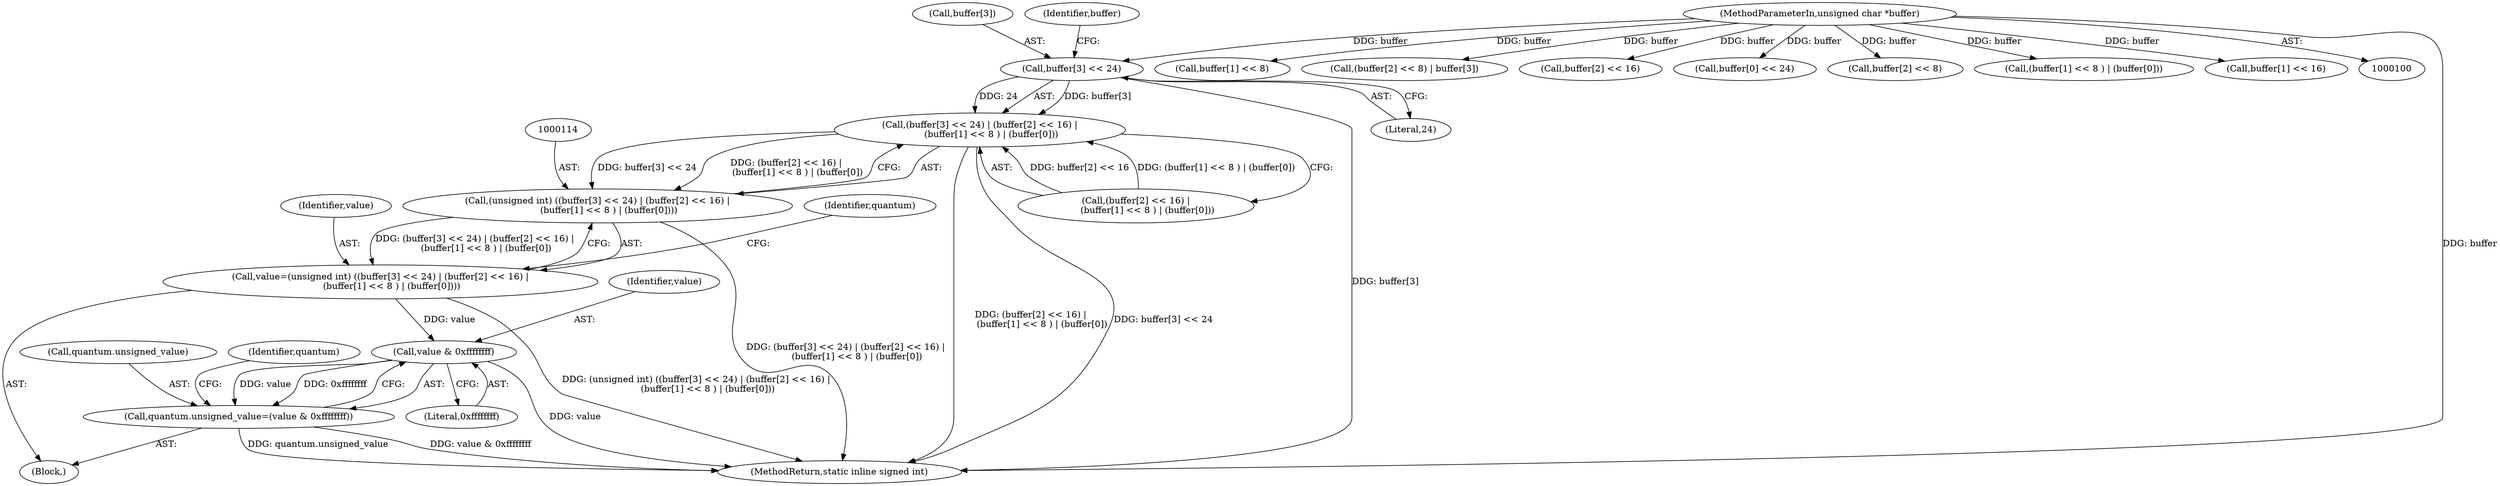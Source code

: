 digraph "1_ImageMagick_d8ab7f046587f2e9f734b687ba7e6e10147c294b@array" {
"1000116" [label="(Call,buffer[3] << 24)"];
"1000102" [label="(MethodParameterIn,unsigned char *buffer)"];
"1000115" [label="(Call,(buffer[3] << 24) | (buffer[2] << 16) |\n        (buffer[1] << 8 ) | (buffer[0]))"];
"1000113" [label="(Call,(unsigned int) ((buffer[3] << 24) | (buffer[2] << 16) |\n        (buffer[1] << 8 ) | (buffer[0])))"];
"1000111" [label="(Call,value=(unsigned int) ((buffer[3] << 24) | (buffer[2] << 16) |\n        (buffer[1] << 8 ) | (buffer[0])))"];
"1000140" [label="(Call,value & 0xffffffff)"];
"1000136" [label="(Call,quantum.unsigned_value=(value & 0xffffffff))"];
"1000128" [label="(Call,buffer[1] << 8)"];
"1000142" [label="(Literal,0xffffffff)"];
"1000138" [label="(Identifier,quantum)"];
"1000110" [label="(Block,)"];
"1000112" [label="(Identifier,value)"];
"1000117" [label="(Call,buffer[3])"];
"1000163" [label="(Call,(buffer[2] << 8) | buffer[3])"];
"1000122" [label="(Call,buffer[2] << 16)"];
"1000113" [label="(Call,(unsigned int) ((buffer[3] << 24) | (buffer[2] << 16) |\n        (buffer[1] << 8 ) | (buffer[0])))"];
"1000120" [label="(Literal,24)"];
"1000152" [label="(Call,buffer[0] << 24)"];
"1000140" [label="(Call,value & 0xffffffff)"];
"1000145" [label="(Identifier,quantum)"];
"1000116" [label="(Call,buffer[3] << 24)"];
"1000164" [label="(Call,buffer[2] << 8)"];
"1000137" [label="(Call,quantum.unsigned_value)"];
"1000127" [label="(Call,(buffer[1] << 8 ) | (buffer[0]))"];
"1000115" [label="(Call,(buffer[3] << 24) | (buffer[2] << 16) |\n        (buffer[1] << 8 ) | (buffer[0]))"];
"1000141" [label="(Identifier,value)"];
"1000121" [label="(Call,(buffer[2] << 16) |\n        (buffer[1] << 8 ) | (buffer[0]))"];
"1000158" [label="(Call,buffer[1] << 16)"];
"1000136" [label="(Call,quantum.unsigned_value=(value & 0xffffffff))"];
"1000124" [label="(Identifier,buffer)"];
"1000183" [label="(MethodReturn,static inline signed int)"];
"1000102" [label="(MethodParameterIn,unsigned char *buffer)"];
"1000111" [label="(Call,value=(unsigned int) ((buffer[3] << 24) | (buffer[2] << 16) |\n        (buffer[1] << 8 ) | (buffer[0])))"];
"1000116" -> "1000115"  [label="AST: "];
"1000116" -> "1000120"  [label="CFG: "];
"1000117" -> "1000116"  [label="AST: "];
"1000120" -> "1000116"  [label="AST: "];
"1000124" -> "1000116"  [label="CFG: "];
"1000116" -> "1000183"  [label="DDG: buffer[3]"];
"1000116" -> "1000115"  [label="DDG: buffer[3]"];
"1000116" -> "1000115"  [label="DDG: 24"];
"1000102" -> "1000116"  [label="DDG: buffer"];
"1000102" -> "1000100"  [label="AST: "];
"1000102" -> "1000183"  [label="DDG: buffer"];
"1000102" -> "1000122"  [label="DDG: buffer"];
"1000102" -> "1000128"  [label="DDG: buffer"];
"1000102" -> "1000127"  [label="DDG: buffer"];
"1000102" -> "1000152"  [label="DDG: buffer"];
"1000102" -> "1000158"  [label="DDG: buffer"];
"1000102" -> "1000164"  [label="DDG: buffer"];
"1000102" -> "1000163"  [label="DDG: buffer"];
"1000115" -> "1000113"  [label="AST: "];
"1000115" -> "1000121"  [label="CFG: "];
"1000121" -> "1000115"  [label="AST: "];
"1000113" -> "1000115"  [label="CFG: "];
"1000115" -> "1000183"  [label="DDG: (buffer[2] << 16) |\n        (buffer[1] << 8 ) | (buffer[0])"];
"1000115" -> "1000183"  [label="DDG: buffer[3] << 24"];
"1000115" -> "1000113"  [label="DDG: buffer[3] << 24"];
"1000115" -> "1000113"  [label="DDG: (buffer[2] << 16) |\n        (buffer[1] << 8 ) | (buffer[0])"];
"1000121" -> "1000115"  [label="DDG: buffer[2] << 16"];
"1000121" -> "1000115"  [label="DDG: (buffer[1] << 8 ) | (buffer[0])"];
"1000113" -> "1000111"  [label="AST: "];
"1000114" -> "1000113"  [label="AST: "];
"1000111" -> "1000113"  [label="CFG: "];
"1000113" -> "1000183"  [label="DDG: (buffer[3] << 24) | (buffer[2] << 16) |\n        (buffer[1] << 8 ) | (buffer[0])"];
"1000113" -> "1000111"  [label="DDG: (buffer[3] << 24) | (buffer[2] << 16) |\n        (buffer[1] << 8 ) | (buffer[0])"];
"1000111" -> "1000110"  [label="AST: "];
"1000112" -> "1000111"  [label="AST: "];
"1000138" -> "1000111"  [label="CFG: "];
"1000111" -> "1000183"  [label="DDG: (unsigned int) ((buffer[3] << 24) | (buffer[2] << 16) |\n        (buffer[1] << 8 ) | (buffer[0]))"];
"1000111" -> "1000140"  [label="DDG: value"];
"1000140" -> "1000136"  [label="AST: "];
"1000140" -> "1000142"  [label="CFG: "];
"1000141" -> "1000140"  [label="AST: "];
"1000142" -> "1000140"  [label="AST: "];
"1000136" -> "1000140"  [label="CFG: "];
"1000140" -> "1000183"  [label="DDG: value"];
"1000140" -> "1000136"  [label="DDG: value"];
"1000140" -> "1000136"  [label="DDG: 0xffffffff"];
"1000136" -> "1000110"  [label="AST: "];
"1000137" -> "1000136"  [label="AST: "];
"1000145" -> "1000136"  [label="CFG: "];
"1000136" -> "1000183"  [label="DDG: value & 0xffffffff"];
"1000136" -> "1000183"  [label="DDG: quantum.unsigned_value"];
}
